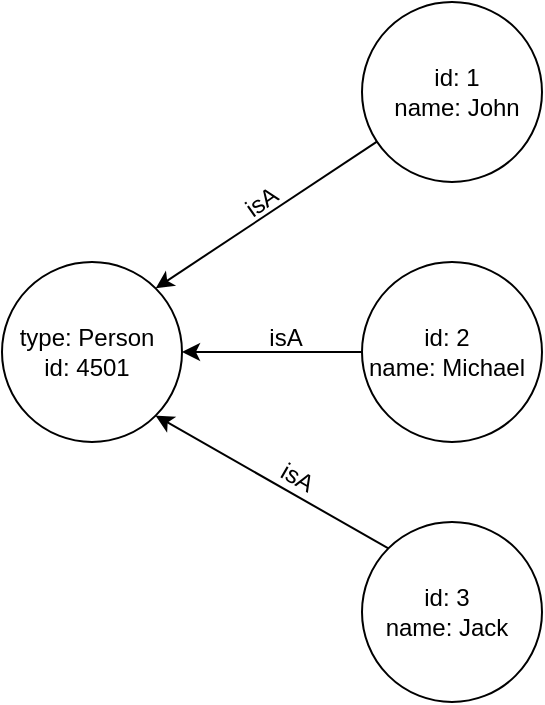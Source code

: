 <mxfile version="13.7.9" type="device"><diagram id="ZjrCc4DXXdQS7Tz3BNS1" name="Page-1"><mxGraphModel dx="985" dy="589" grid="1" gridSize="10" guides="1" tooltips="1" connect="1" arrows="1" fold="1" page="1" pageScale="1" pageWidth="827" pageHeight="1169" math="0" shadow="0"><root><mxCell id="0"/><mxCell id="1" parent="0"/><mxCell id="4pE4IXbdHdeTtirTON8i-21" value="" style="group" vertex="1" connectable="0" parent="1"><mxGeometry x="220" y="350" width="90" height="90" as="geometry"/></mxCell><mxCell id="4pE4IXbdHdeTtirTON8i-22" value="" style="ellipse;whiteSpace=wrap;html=1;aspect=fixed;" vertex="1" parent="4pE4IXbdHdeTtirTON8i-21"><mxGeometry width="90" height="90" as="geometry"/></mxCell><mxCell id="4pE4IXbdHdeTtirTON8i-23" value="id: 1&lt;br&gt;name: John" style="text;html=1;strokeColor=none;fillColor=none;align=center;verticalAlign=middle;whiteSpace=wrap;rounded=0;" vertex="1" parent="4pE4IXbdHdeTtirTON8i-21"><mxGeometry x="10" y="35" width="75" height="20" as="geometry"/></mxCell><mxCell id="4pE4IXbdHdeTtirTON8i-24" style="edgeStyle=orthogonalEdgeStyle;rounded=0;orthogonalLoop=1;jettySize=auto;html=1;exitX=0.5;exitY=1;exitDx=0;exitDy=0;" edge="1" parent="4pE4IXbdHdeTtirTON8i-21" source="4pE4IXbdHdeTtirTON8i-23" target="4pE4IXbdHdeTtirTON8i-23"><mxGeometry relative="1" as="geometry"/></mxCell><mxCell id="4pE4IXbdHdeTtirTON8i-25" value="" style="group" vertex="1" connectable="0" parent="1"><mxGeometry x="220" y="480" width="90" height="90" as="geometry"/></mxCell><mxCell id="4pE4IXbdHdeTtirTON8i-26" value="" style="ellipse;whiteSpace=wrap;html=1;aspect=fixed;" vertex="1" parent="4pE4IXbdHdeTtirTON8i-25"><mxGeometry width="90" height="90" as="geometry"/></mxCell><mxCell id="4pE4IXbdHdeTtirTON8i-27" value="id: 2&lt;br&gt;name: Michael" style="text;html=1;strokeColor=none;fillColor=none;align=center;verticalAlign=middle;whiteSpace=wrap;rounded=0;" vertex="1" parent="4pE4IXbdHdeTtirTON8i-25"><mxGeometry y="35" width="85" height="20" as="geometry"/></mxCell><mxCell id="4pE4IXbdHdeTtirTON8i-28" style="edgeStyle=orthogonalEdgeStyle;rounded=0;orthogonalLoop=1;jettySize=auto;html=1;exitX=0.5;exitY=1;exitDx=0;exitDy=0;" edge="1" parent="4pE4IXbdHdeTtirTON8i-25" source="4pE4IXbdHdeTtirTON8i-27" target="4pE4IXbdHdeTtirTON8i-27"><mxGeometry relative="1" as="geometry"/></mxCell><mxCell id="4pE4IXbdHdeTtirTON8i-30" value="" style="group" vertex="1" connectable="0" parent="1"><mxGeometry x="220" y="610" width="90" height="90" as="geometry"/></mxCell><mxCell id="4pE4IXbdHdeTtirTON8i-31" value="" style="ellipse;whiteSpace=wrap;html=1;aspect=fixed;" vertex="1" parent="4pE4IXbdHdeTtirTON8i-30"><mxGeometry width="90" height="90" as="geometry"/></mxCell><mxCell id="4pE4IXbdHdeTtirTON8i-49" style="edgeStyle=none;rounded=0;orthogonalLoop=1;jettySize=auto;html=1;" edge="1" parent="4pE4IXbdHdeTtirTON8i-30" source="4pE4IXbdHdeTtirTON8i-32" target="4pE4IXbdHdeTtirTON8i-31"><mxGeometry relative="1" as="geometry"/></mxCell><mxCell id="4pE4IXbdHdeTtirTON8i-32" value="id: 3&lt;br&gt;name: Jack" style="text;html=1;strokeColor=none;fillColor=none;align=center;verticalAlign=middle;whiteSpace=wrap;rounded=0;" vertex="1" parent="4pE4IXbdHdeTtirTON8i-30"><mxGeometry y="35" width="85" height="20" as="geometry"/></mxCell><mxCell id="4pE4IXbdHdeTtirTON8i-33" style="edgeStyle=orthogonalEdgeStyle;rounded=0;orthogonalLoop=1;jettySize=auto;html=1;exitX=0.5;exitY=1;exitDx=0;exitDy=0;" edge="1" parent="4pE4IXbdHdeTtirTON8i-30" source="4pE4IXbdHdeTtirTON8i-32" target="4pE4IXbdHdeTtirTON8i-32"><mxGeometry relative="1" as="geometry"/></mxCell><mxCell id="4pE4IXbdHdeTtirTON8i-35" value="" style="group" vertex="1" connectable="0" parent="1"><mxGeometry x="40" y="480" width="90" height="90" as="geometry"/></mxCell><mxCell id="4pE4IXbdHdeTtirTON8i-36" value="" style="ellipse;whiteSpace=wrap;html=1;aspect=fixed;" vertex="1" parent="4pE4IXbdHdeTtirTON8i-35"><mxGeometry width="90" height="90" as="geometry"/></mxCell><mxCell id="4pE4IXbdHdeTtirTON8i-37" value="type: Person&lt;br&gt;id: 4501" style="text;html=1;strokeColor=none;fillColor=none;align=center;verticalAlign=middle;whiteSpace=wrap;rounded=0;" vertex="1" parent="4pE4IXbdHdeTtirTON8i-35"><mxGeometry y="35" width="85" height="20" as="geometry"/></mxCell><mxCell id="4pE4IXbdHdeTtirTON8i-38" style="edgeStyle=orthogonalEdgeStyle;rounded=0;orthogonalLoop=1;jettySize=auto;html=1;exitX=0.5;exitY=1;exitDx=0;exitDy=0;" edge="1" parent="4pE4IXbdHdeTtirTON8i-35" source="4pE4IXbdHdeTtirTON8i-37" target="4pE4IXbdHdeTtirTON8i-37"><mxGeometry relative="1" as="geometry"/></mxCell><mxCell id="4pE4IXbdHdeTtirTON8i-39" value="isA" style="text;html=1;strokeColor=none;fillColor=none;align=center;verticalAlign=middle;whiteSpace=wrap;rounded=0;rotation=-35;" vertex="1" parent="1"><mxGeometry x="150" y="440" width="40" height="20" as="geometry"/></mxCell><mxCell id="4pE4IXbdHdeTtirTON8i-40" value="isA" style="text;html=1;strokeColor=none;fillColor=none;align=center;verticalAlign=middle;whiteSpace=wrap;rounded=0;rotation=0;" vertex="1" parent="1"><mxGeometry x="162" y="509" width="40" height="18" as="geometry"/></mxCell><mxCell id="4pE4IXbdHdeTtirTON8i-42" style="rounded=0;orthogonalLoop=1;jettySize=auto;html=1;entryX=1;entryY=1;entryDx=0;entryDy=0;exitX=0;exitY=0;exitDx=0;exitDy=0;" edge="1" parent="1" source="4pE4IXbdHdeTtirTON8i-31" target="4pE4IXbdHdeTtirTON8i-36"><mxGeometry relative="1" as="geometry"><mxPoint x="110" y="620" as="sourcePoint"/></mxGeometry></mxCell><mxCell id="4pE4IXbdHdeTtirTON8i-43" value="isA" style="text;html=1;strokeColor=none;fillColor=none;align=center;verticalAlign=middle;whiteSpace=wrap;rounded=0;rotation=30;" vertex="1" parent="1"><mxGeometry x="168" y="577.5" width="40" height="20" as="geometry"/></mxCell><mxCell id="4pE4IXbdHdeTtirTON8i-44" style="edgeStyle=orthogonalEdgeStyle;curved=1;rounded=0;orthogonalLoop=1;jettySize=auto;html=1;entryX=1;entryY=0.5;entryDx=0;entryDy=0;" edge="1" parent="1" source="4pE4IXbdHdeTtirTON8i-26" target="4pE4IXbdHdeTtirTON8i-36"><mxGeometry relative="1" as="geometry"/></mxCell><mxCell id="4pE4IXbdHdeTtirTON8i-45" style="rounded=0;orthogonalLoop=1;jettySize=auto;html=1;entryX=1;entryY=0;entryDx=0;entryDy=0;" edge="1" parent="1" source="4pE4IXbdHdeTtirTON8i-22" target="4pE4IXbdHdeTtirTON8i-36"><mxGeometry relative="1" as="geometry"/></mxCell></root></mxGraphModel></diagram></mxfile>